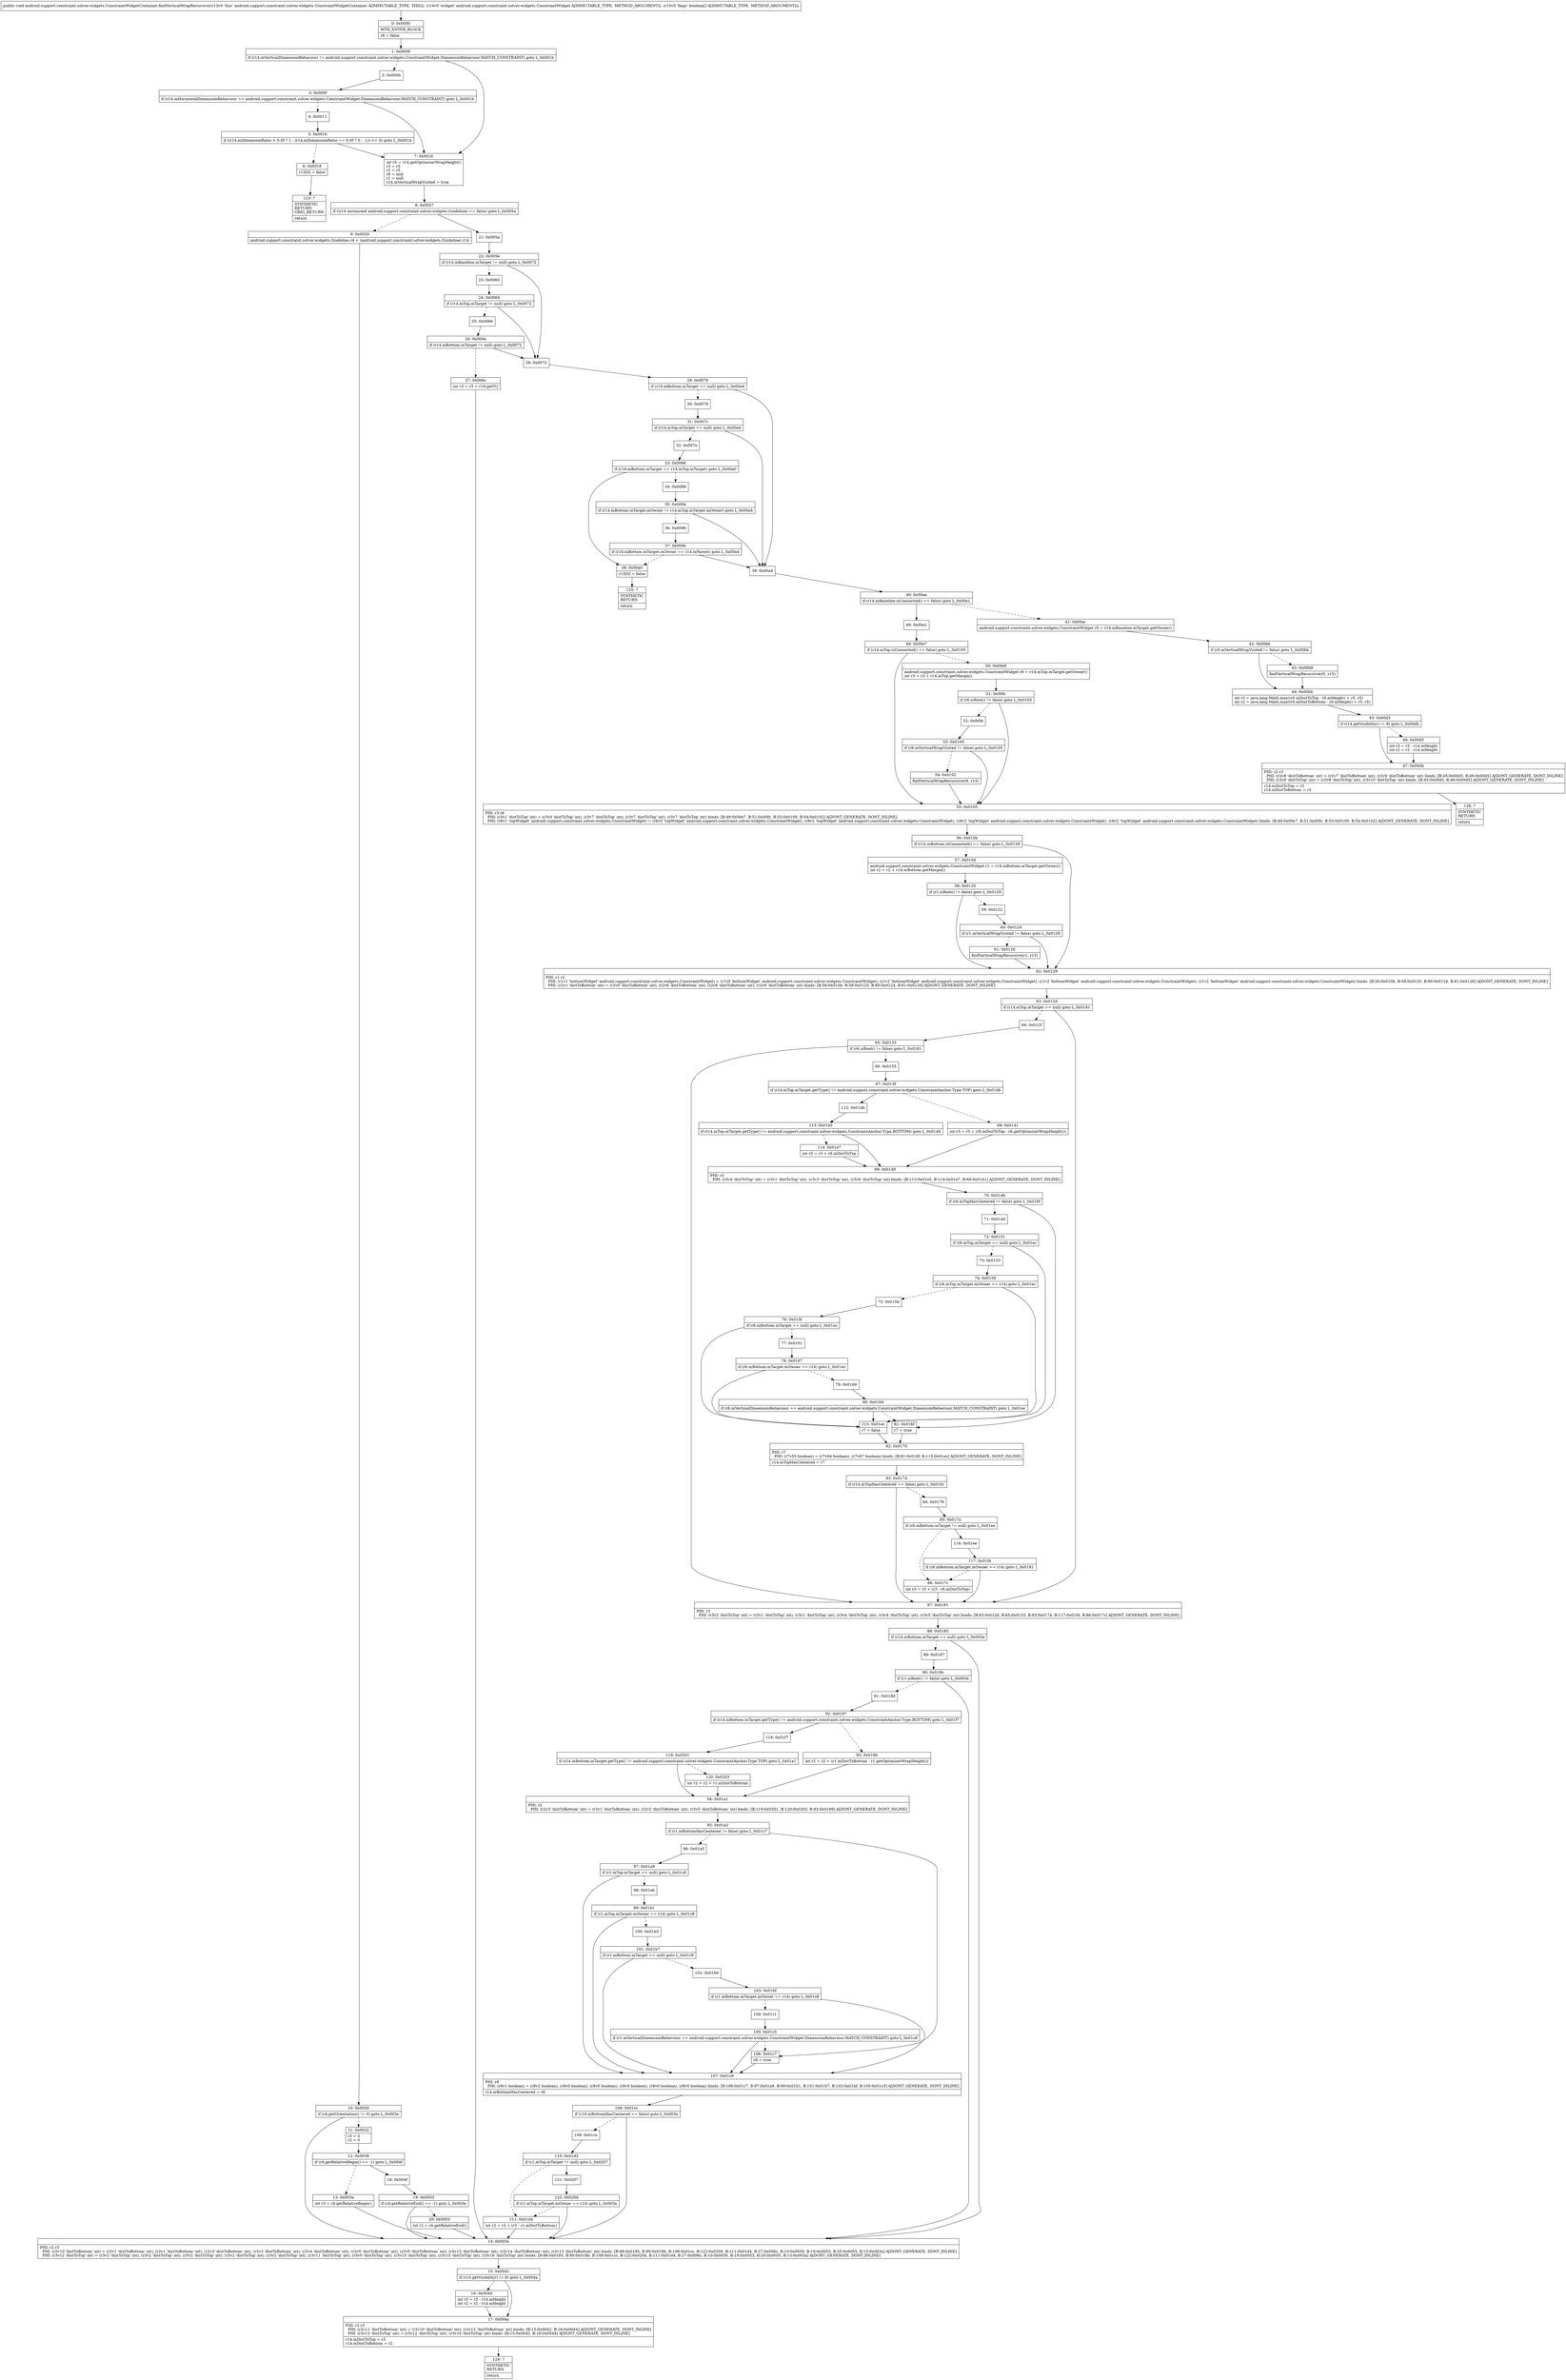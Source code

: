 digraph "CFG forandroid.support.constraint.solver.widgets.ConstraintWidgetContainer.findVerticalWrapRecursive(Landroid\/support\/constraint\/solver\/widgets\/ConstraintWidget;[Z)V" {
Node_0 [shape=record,label="{0\:\ 0x0000|MTH_ENTER_BLOCK\l|r8 = false\l}"];
Node_1 [shape=record,label="{1\:\ 0x0009|if (r14.mVerticalDimensionBehaviour != android.support.constraint.solver.widgets.ConstraintWidget.DimensionBehaviour.MATCH_CONSTRAINT) goto L_0x001b\l}"];
Node_2 [shape=record,label="{2\:\ 0x000b}"];
Node_3 [shape=record,label="{3\:\ 0x000f|if (r14.mHorizontalDimensionBehaviour == android.support.constraint.solver.widgets.ConstraintWidget.DimensionBehaviour.MATCH_CONSTRAINT) goto L_0x001b\l}"];
Node_4 [shape=record,label="{4\:\ 0x0011}"];
Node_5 [shape=record,label="{5\:\ 0x0016|if ((r14.mDimensionRatio \> 0.0f ? 1 : (r14.mDimensionRatio == 0.0f ? 0 : \-1)) \<= 0) goto L_0x001b\l}"];
Node_6 [shape=record,label="{6\:\ 0x0018|r15[0] = false\l}"];
Node_7 [shape=record,label="{7\:\ 0x001b|int r5 = r14.getOptimizerWrapHeight()\lr3 = r5\lr2 = r5\lr6 = null\lr1 = null\lr14.mVerticalWrapVisited = true\l}"];
Node_8 [shape=record,label="{8\:\ 0x0027|if ((r14 instanceof android.support.constraint.solver.widgets.Guideline) == false) goto L_0x005a\l}"];
Node_9 [shape=record,label="{9\:\ 0x0029|android.support.constraint.solver.widgets.Guideline r4 = (android.support.constraint.solver.widgets.Guideline) r14\l}"];
Node_10 [shape=record,label="{10\:\ 0x0030|if (r4.getOrientation() != 0) goto L_0x003e\l}"];
Node_11 [shape=record,label="{11\:\ 0x0032|r3 = 0\lr2 = 0\l}"];
Node_12 [shape=record,label="{12\:\ 0x0038|if (r4.getRelativeBegin() == \-1) goto L_0x004f\l}"];
Node_13 [shape=record,label="{13\:\ 0x003a|int r3 = r4.getRelativeBegin()\l}"];
Node_14 [shape=record,label="{14\:\ 0x003e|PHI: r2 r3 \l  PHI: (r2v10 'distToBottom' int) = (r2v1 'distToBottom' int), (r2v1 'distToBottom' int), (r2v3 'distToBottom' int), (r2v3 'distToBottom' int), (r2v4 'distToBottom' int), (r2v0 'distToBottom' int), (r2v0 'distToBottom' int), (r2v13 'distToBottom' int), (r2v14 'distToBottom' int), (r2v13 'distToBottom' int) binds: [B:88:0x0185, B:90:0x018b, B:108:0x01cc, B:122:0x020d, B:111:0x01d4, B:27:0x006c, B:10:0x0030, B:19:0x0053, B:20:0x0055, B:13:0x003a] A[DONT_GENERATE, DONT_INLINE]\l  PHI: (r3v12 'distToTop' int) = (r3v2 'distToTop' int), (r3v2 'distToTop' int), (r3v2 'distToTop' int), (r3v2 'distToTop' int), (r3v2 'distToTop' int), (r3v11 'distToTop' int), (r3v0 'distToTop' int), (r3v15 'distToTop' int), (r3v15 'distToTop' int), (r3v16 'distToTop' int) binds: [B:88:0x0185, B:90:0x018b, B:108:0x01cc, B:122:0x020d, B:111:0x01d4, B:27:0x006c, B:10:0x0030, B:19:0x0053, B:20:0x0055, B:13:0x003a] A[DONT_GENERATE, DONT_INLINE]\l}"];
Node_15 [shape=record,label="{15\:\ 0x0042|if (r14.getVisibility() != 8) goto L_0x004a\l}"];
Node_16 [shape=record,label="{16\:\ 0x0044|int r3 = r3 \- r14.mHeight\lint r2 = r2 \- r14.mHeight\l}"];
Node_17 [shape=record,label="{17\:\ 0x004a|PHI: r2 r3 \l  PHI: (r2v11 'distToBottom' int) = (r2v10 'distToBottom' int), (r2v12 'distToBottom' int) binds: [B:15:0x0042, B:16:0x0044] A[DONT_GENERATE, DONT_INLINE]\l  PHI: (r3v13 'distToTop' int) = (r3v12 'distToTop' int), (r3v14 'distToTop' int) binds: [B:15:0x0042, B:16:0x0044] A[DONT_GENERATE, DONT_INLINE]\l|r14.mDistToTop = r3\lr14.mDistToBottom = r2\l}"];
Node_18 [shape=record,label="{18\:\ 0x004f}"];
Node_19 [shape=record,label="{19\:\ 0x0053|if (r4.getRelativeEnd() == \-1) goto L_0x003e\l}"];
Node_20 [shape=record,label="{20\:\ 0x0055|int r2 = r4.getRelativeEnd()\l}"];
Node_21 [shape=record,label="{21\:\ 0x005a}"];
Node_22 [shape=record,label="{22\:\ 0x005e|if (r14.mBaseline.mTarget != null) goto L_0x0072\l}"];
Node_23 [shape=record,label="{23\:\ 0x0060}"];
Node_24 [shape=record,label="{24\:\ 0x0064|if (r14.mTop.mTarget != null) goto L_0x0072\l}"];
Node_25 [shape=record,label="{25\:\ 0x0066}"];
Node_26 [shape=record,label="{26\:\ 0x006a|if (r14.mBottom.mTarget != null) goto L_0x0072\l}"];
Node_27 [shape=record,label="{27\:\ 0x006c|int r3 = r3 + r14.getY()\l}"];
Node_28 [shape=record,label="{28\:\ 0x0072}"];
Node_29 [shape=record,label="{29\:\ 0x0076|if (r14.mBottom.mTarget == null) goto L_0x00a4\l}"];
Node_30 [shape=record,label="{30\:\ 0x0078}"];
Node_31 [shape=record,label="{31\:\ 0x007c|if (r14.mTop.mTarget == null) goto L_0x00a4\l}"];
Node_32 [shape=record,label="{32\:\ 0x007e}"];
Node_33 [shape=record,label="{33\:\ 0x0086|if (r14.mBottom.mTarget == r14.mTop.mTarget) goto L_0x00a0\l}"];
Node_34 [shape=record,label="{34\:\ 0x0088}"];
Node_35 [shape=record,label="{35\:\ 0x0094|if (r14.mBottom.mTarget.mOwner != r14.mTop.mTarget.mOwner) goto L_0x00a4\l}"];
Node_36 [shape=record,label="{36\:\ 0x0096}"];
Node_37 [shape=record,label="{37\:\ 0x009e|if (r14.mBottom.mTarget.mOwner == r14.mParent) goto L_0x00a4\l}"];
Node_38 [shape=record,label="{38\:\ 0x00a0|r15[0] = false\l}"];
Node_39 [shape=record,label="{39\:\ 0x00a4}"];
Node_40 [shape=record,label="{40\:\ 0x00aa|if (r14.mBaseline.isConnected() == false) goto L_0x00e1\l}"];
Node_41 [shape=record,label="{41\:\ 0x00ac|android.support.constraint.solver.widgets.ConstraintWidget r0 = r14.mBaseline.mTarget.getOwner()\l}"];
Node_42 [shape=record,label="{42\:\ 0x00b6|if (r0.mVerticalWrapVisited != false) goto L_0x00bb\l}"];
Node_43 [shape=record,label="{43\:\ 0x00b8|findVerticalWrapRecursive(r0, r15)\l}"];
Node_44 [shape=record,label="{44\:\ 0x00bb|int r3 = java.lang.Math.max((r0.mDistToTop \- r0.mHeight) + r5, r5)\lint r2 = java.lang.Math.max((r0.mDistToBottom \- r0.mHeight) + r5, r5)\l}"];
Node_45 [shape=record,label="{45\:\ 0x00d3|if (r14.getVisibility() != 8) goto L_0x00db\l}"];
Node_46 [shape=record,label="{46\:\ 0x00d5|int r3 = r3 \- r14.mHeight\lint r2 = r2 \- r14.mHeight\l}"];
Node_47 [shape=record,label="{47\:\ 0x00db|PHI: r2 r3 \l  PHI: (r2v8 'distToBottom' int) = (r2v7 'distToBottom' int), (r2v9 'distToBottom' int) binds: [B:45:0x00d3, B:46:0x00d5] A[DONT_GENERATE, DONT_INLINE]\l  PHI: (r3v9 'distToTop' int) = (r3v8 'distToTop' int), (r3v10 'distToTop' int) binds: [B:45:0x00d3, B:46:0x00d5] A[DONT_GENERATE, DONT_INLINE]\l|r14.mDistToTop = r3\lr14.mDistToBottom = r2\l}"];
Node_48 [shape=record,label="{48\:\ 0x00e1}"];
Node_49 [shape=record,label="{49\:\ 0x00e7|if (r14.mTop.isConnected() == false) goto L_0x0105\l}"];
Node_50 [shape=record,label="{50\:\ 0x00e9|android.support.constraint.solver.widgets.ConstraintWidget r6 = r14.mTop.mTarget.getOwner()\lint r3 = r3 + r14.mTop.getMargin()\l}"];
Node_51 [shape=record,label="{51\:\ 0x00fc|if (r6.isRoot() != false) goto L_0x0105\l}"];
Node_52 [shape=record,label="{52\:\ 0x00fe}"];
Node_53 [shape=record,label="{53\:\ 0x0100|if (r6.mVerticalWrapVisited != false) goto L_0x0105\l}"];
Node_54 [shape=record,label="{54\:\ 0x0102|findVerticalWrapRecursive(r6, r15)\l}"];
Node_55 [shape=record,label="{55\:\ 0x0105|PHI: r3 r6 \l  PHI: (r3v1 'distToTop' int) = (r3v0 'distToTop' int), (r3v7 'distToTop' int), (r3v7 'distToTop' int), (r3v7 'distToTop' int) binds: [B:49:0x00e7, B:51:0x00fc, B:53:0x0100, B:54:0x0102] A[DONT_GENERATE, DONT_INLINE]\l  PHI: (r6v1 'topWidget' android.support.constraint.solver.widgets.ConstraintWidget) = (r6v0 'topWidget' android.support.constraint.solver.widgets.ConstraintWidget), (r6v2 'topWidget' android.support.constraint.solver.widgets.ConstraintWidget), (r6v2 'topWidget' android.support.constraint.solver.widgets.ConstraintWidget), (r6v2 'topWidget' android.support.constraint.solver.widgets.ConstraintWidget) binds: [B:49:0x00e7, B:51:0x00fc, B:53:0x0100, B:54:0x0102] A[DONT_GENERATE, DONT_INLINE]\l}"];
Node_56 [shape=record,label="{56\:\ 0x010b|if (r14.mBottom.isConnected() == false) goto L_0x0129\l}"];
Node_57 [shape=record,label="{57\:\ 0x010d|android.support.constraint.solver.widgets.ConstraintWidget r1 = r14.mBottom.mTarget.getOwner()\lint r2 = r2 + r14.mBottom.getMargin()\l}"];
Node_58 [shape=record,label="{58\:\ 0x0120|if (r1.isRoot() != false) goto L_0x0129\l}"];
Node_59 [shape=record,label="{59\:\ 0x0122}"];
Node_60 [shape=record,label="{60\:\ 0x0124|if (r1.mVerticalWrapVisited != false) goto L_0x0129\l}"];
Node_61 [shape=record,label="{61\:\ 0x0126|findVerticalWrapRecursive(r1, r15)\l}"];
Node_62 [shape=record,label="{62\:\ 0x0129|PHI: r1 r2 \l  PHI: (r1v1 'bottomWidget' android.support.constraint.solver.widgets.ConstraintWidget) = (r1v0 'bottomWidget' android.support.constraint.solver.widgets.ConstraintWidget), (r1v2 'bottomWidget' android.support.constraint.solver.widgets.ConstraintWidget), (r1v2 'bottomWidget' android.support.constraint.solver.widgets.ConstraintWidget), (r1v2 'bottomWidget' android.support.constraint.solver.widgets.ConstraintWidget) binds: [B:56:0x010b, B:58:0x0120, B:60:0x0124, B:61:0x0126] A[DONT_GENERATE, DONT_INLINE]\l  PHI: (r2v1 'distToBottom' int) = (r2v0 'distToBottom' int), (r2v6 'distToBottom' int), (r2v6 'distToBottom' int), (r2v6 'distToBottom' int) binds: [B:56:0x010b, B:58:0x0120, B:60:0x0124, B:61:0x0126] A[DONT_GENERATE, DONT_INLINE]\l}"];
Node_63 [shape=record,label="{63\:\ 0x012d|if (r14.mTop.mTarget == null) goto L_0x0181\l}"];
Node_64 [shape=record,label="{64\:\ 0x012f}"];
Node_65 [shape=record,label="{65\:\ 0x0133|if (r6.isRoot() != false) goto L_0x0181\l}"];
Node_66 [shape=record,label="{66\:\ 0x0135}"];
Node_67 [shape=record,label="{67\:\ 0x013f|if (r14.mTop.mTarget.getType() != android.support.constraint.solver.widgets.ConstraintAnchor.Type.TOP) goto L_0x01db\l}"];
Node_68 [shape=record,label="{68\:\ 0x0141|int r3 = r3 + (r6.mDistToTop \- r6.getOptimizerWrapHeight())\l}"];
Node_69 [shape=record,label="{69\:\ 0x0149|PHI: r3 \l  PHI: (r3v4 'distToTop' int) = (r3v1 'distToTop' int), (r3v3 'distToTop' int), (r3v6 'distToTop' int) binds: [B:113:0x01e5, B:114:0x01e7, B:68:0x0141] A[DONT_GENERATE, DONT_INLINE]\l}"];
Node_70 [shape=record,label="{70\:\ 0x014b|if (r6.mTopHasCentered != false) goto L_0x016f\l}"];
Node_71 [shape=record,label="{71\:\ 0x014d}"];
Node_72 [shape=record,label="{72\:\ 0x0151|if (r6.mTop.mTarget == null) goto L_0x01ec\l}"];
Node_73 [shape=record,label="{73\:\ 0x0153}"];
Node_74 [shape=record,label="{74\:\ 0x0159|if (r6.mTop.mTarget.mOwner == r14) goto L_0x01ec\l}"];
Node_75 [shape=record,label="{75\:\ 0x015b}"];
Node_76 [shape=record,label="{76\:\ 0x015f|if (r6.mBottom.mTarget == null) goto L_0x01ec\l}"];
Node_77 [shape=record,label="{77\:\ 0x0161}"];
Node_78 [shape=record,label="{78\:\ 0x0167|if (r6.mBottom.mTarget.mOwner == r14) goto L_0x01ec\l}"];
Node_79 [shape=record,label="{79\:\ 0x0169}"];
Node_80 [shape=record,label="{80\:\ 0x016d|if (r6.mVerticalDimensionBehaviour == android.support.constraint.solver.widgets.ConstraintWidget.DimensionBehaviour.MATCH_CONSTRAINT) goto L_0x01ec\l}"];
Node_81 [shape=record,label="{81\:\ 0x016f|r7 = true\l}"];
Node_82 [shape=record,label="{82\:\ 0x0170|PHI: r7 \l  PHI: (r7v55 boolean) = (r7v64 boolean), (r7v67 boolean) binds: [B:81:0x016f, B:115:0x01ec] A[DONT_GENERATE, DONT_INLINE]\l|r14.mTopHasCentered = r7\l}"];
Node_83 [shape=record,label="{83\:\ 0x0174|if (r14.mTopHasCentered == false) goto L_0x0181\l}"];
Node_84 [shape=record,label="{84\:\ 0x0176}"];
Node_85 [shape=record,label="{85\:\ 0x017a|if (r6.mBottom.mTarget != null) goto L_0x01ee\l}"];
Node_86 [shape=record,label="{86\:\ 0x017c|int r3 = r3 + (r3 \- r6.mDistToTop)\l}"];
Node_87 [shape=record,label="{87\:\ 0x0181|PHI: r3 \l  PHI: (r3v2 'distToTop' int) = (r3v1 'distToTop' int), (r3v1 'distToTop' int), (r3v4 'distToTop' int), (r3v4 'distToTop' int), (r3v5 'distToTop' int) binds: [B:63:0x012d, B:65:0x0133, B:83:0x0174, B:117:0x01f4, B:86:0x017c] A[DONT_GENERATE, DONT_INLINE]\l}"];
Node_88 [shape=record,label="{88\:\ 0x0185|if (r14.mBottom.mTarget == null) goto L_0x003e\l}"];
Node_89 [shape=record,label="{89\:\ 0x0187}"];
Node_90 [shape=record,label="{90\:\ 0x018b|if (r1.isRoot() != false) goto L_0x003e\l}"];
Node_91 [shape=record,label="{91\:\ 0x018d}"];
Node_92 [shape=record,label="{92\:\ 0x0197|if (r14.mBottom.mTarget.getType() != android.support.constraint.solver.widgets.ConstraintAnchor.Type.BOTTOM) goto L_0x01f7\l}"];
Node_93 [shape=record,label="{93\:\ 0x0199|int r2 = r2 + (r1.mDistToBottom \- r1.getOptimizerWrapHeight())\l}"];
Node_94 [shape=record,label="{94\:\ 0x01a1|PHI: r2 \l  PHI: (r2v3 'distToBottom' int) = (r2v1 'distToBottom' int), (r2v2 'distToBottom' int), (r2v5 'distToBottom' int) binds: [B:119:0x0201, B:120:0x0203, B:93:0x0199] A[DONT_GENERATE, DONT_INLINE]\l}"];
Node_95 [shape=record,label="{95\:\ 0x01a3|if (r1.mBottomHasCentered != false) goto L_0x01c7\l}"];
Node_96 [shape=record,label="{96\:\ 0x01a5}"];
Node_97 [shape=record,label="{97\:\ 0x01a9|if (r1.mTop.mTarget == null) goto L_0x01c8\l}"];
Node_98 [shape=record,label="{98\:\ 0x01ab}"];
Node_99 [shape=record,label="{99\:\ 0x01b1|if (r1.mTop.mTarget.mOwner == r14) goto L_0x01c8\l}"];
Node_100 [shape=record,label="{100\:\ 0x01b3}"];
Node_101 [shape=record,label="{101\:\ 0x01b7|if (r1.mBottom.mTarget == null) goto L_0x01c8\l}"];
Node_102 [shape=record,label="{102\:\ 0x01b9}"];
Node_103 [shape=record,label="{103\:\ 0x01bf|if (r1.mBottom.mTarget.mOwner == r14) goto L_0x01c8\l}"];
Node_104 [shape=record,label="{104\:\ 0x01c1}"];
Node_105 [shape=record,label="{105\:\ 0x01c5|if (r1.mVerticalDimensionBehaviour == android.support.constraint.solver.widgets.ConstraintWidget.DimensionBehaviour.MATCH_CONSTRAINT) goto L_0x01c8\l}"];
Node_106 [shape=record,label="{106\:\ 0x01c7|r8 = true\l}"];
Node_107 [shape=record,label="{107\:\ 0x01c8|PHI: r8 \l  PHI: (r8v1 boolean) = (r8v2 boolean), (r8v0 boolean), (r8v0 boolean), (r8v0 boolean), (r8v0 boolean), (r8v0 boolean) binds: [B:106:0x01c7, B:97:0x01a9, B:99:0x01b1, B:101:0x01b7, B:103:0x01bf, B:105:0x01c5] A[DONT_GENERATE, DONT_INLINE]\l|r14.mBottomHasCentered = r8\l}"];
Node_108 [shape=record,label="{108\:\ 0x01cc|if (r14.mBottomHasCentered == false) goto L_0x003e\l}"];
Node_109 [shape=record,label="{109\:\ 0x01ce}"];
Node_110 [shape=record,label="{110\:\ 0x01d2|if (r1.mTop.mTarget != null) goto L_0x0207\l}"];
Node_111 [shape=record,label="{111\:\ 0x01d4|int r2 = r2 + (r2 \- r1.mDistToBottom)\l}"];
Node_112 [shape=record,label="{112\:\ 0x01db}"];
Node_113 [shape=record,label="{113\:\ 0x01e5|if (r14.mTop.mTarget.getType() != android.support.constraint.solver.widgets.ConstraintAnchor.Type.BOTTOM) goto L_0x0149\l}"];
Node_114 [shape=record,label="{114\:\ 0x01e7|int r3 = r3 + r6.mDistToTop\l}"];
Node_115 [shape=record,label="{115\:\ 0x01ec|r7 = false\l}"];
Node_116 [shape=record,label="{116\:\ 0x01ee}"];
Node_117 [shape=record,label="{117\:\ 0x01f4|if (r6.mBottom.mTarget.mOwner == r14) goto L_0x0181\l}"];
Node_118 [shape=record,label="{118\:\ 0x01f7}"];
Node_119 [shape=record,label="{119\:\ 0x0201|if (r14.mBottom.mTarget.getType() != android.support.constraint.solver.widgets.ConstraintAnchor.Type.TOP) goto L_0x01a1\l}"];
Node_120 [shape=record,label="{120\:\ 0x0203|int r2 = r2 + r1.mDistToBottom\l}"];
Node_121 [shape=record,label="{121\:\ 0x0207}"];
Node_122 [shape=record,label="{122\:\ 0x020d|if (r1.mTop.mTarget.mOwner == r14) goto L_0x003e\l}"];
Node_123 [shape=record,label="{123\:\ ?|SYNTHETIC\lRETURN\lORIG_RETURN\l|return\l}"];
Node_124 [shape=record,label="{124\:\ ?|SYNTHETIC\lRETURN\l|return\l}"];
Node_125 [shape=record,label="{125\:\ ?|SYNTHETIC\lRETURN\l|return\l}"];
Node_126 [shape=record,label="{126\:\ ?|SYNTHETIC\lRETURN\l|return\l}"];
MethodNode[shape=record,label="{public void android.support.constraint.solver.widgets.ConstraintWidgetContainer.findVerticalWrapRecursive((r13v0 'this' android.support.constraint.solver.widgets.ConstraintWidgetContainer A[IMMUTABLE_TYPE, THIS]), (r14v0 'widget' android.support.constraint.solver.widgets.ConstraintWidget A[IMMUTABLE_TYPE, METHOD_ARGUMENT]), (r15v0 'flags' boolean[] A[IMMUTABLE_TYPE, METHOD_ARGUMENT])) }"];
MethodNode -> Node_0;
Node_0 -> Node_1;
Node_1 -> Node_2[style=dashed];
Node_1 -> Node_7;
Node_2 -> Node_3;
Node_3 -> Node_4[style=dashed];
Node_3 -> Node_7;
Node_4 -> Node_5;
Node_5 -> Node_6[style=dashed];
Node_5 -> Node_7;
Node_6 -> Node_123;
Node_7 -> Node_8;
Node_8 -> Node_9[style=dashed];
Node_8 -> Node_21;
Node_9 -> Node_10;
Node_10 -> Node_11[style=dashed];
Node_10 -> Node_14;
Node_11 -> Node_12;
Node_12 -> Node_13[style=dashed];
Node_12 -> Node_18;
Node_13 -> Node_14;
Node_14 -> Node_15;
Node_15 -> Node_16[style=dashed];
Node_15 -> Node_17;
Node_16 -> Node_17;
Node_17 -> Node_124;
Node_18 -> Node_19;
Node_19 -> Node_14;
Node_19 -> Node_20[style=dashed];
Node_20 -> Node_14;
Node_21 -> Node_22;
Node_22 -> Node_23[style=dashed];
Node_22 -> Node_28;
Node_23 -> Node_24;
Node_24 -> Node_25[style=dashed];
Node_24 -> Node_28;
Node_25 -> Node_26;
Node_26 -> Node_27[style=dashed];
Node_26 -> Node_28;
Node_27 -> Node_14;
Node_28 -> Node_29;
Node_29 -> Node_30[style=dashed];
Node_29 -> Node_39;
Node_30 -> Node_31;
Node_31 -> Node_32[style=dashed];
Node_31 -> Node_39;
Node_32 -> Node_33;
Node_33 -> Node_34[style=dashed];
Node_33 -> Node_38;
Node_34 -> Node_35;
Node_35 -> Node_36[style=dashed];
Node_35 -> Node_39;
Node_36 -> Node_37;
Node_37 -> Node_38[style=dashed];
Node_37 -> Node_39;
Node_38 -> Node_125;
Node_39 -> Node_40;
Node_40 -> Node_41[style=dashed];
Node_40 -> Node_48;
Node_41 -> Node_42;
Node_42 -> Node_43[style=dashed];
Node_42 -> Node_44;
Node_43 -> Node_44;
Node_44 -> Node_45;
Node_45 -> Node_46[style=dashed];
Node_45 -> Node_47;
Node_46 -> Node_47;
Node_47 -> Node_126;
Node_48 -> Node_49;
Node_49 -> Node_50[style=dashed];
Node_49 -> Node_55;
Node_50 -> Node_51;
Node_51 -> Node_52[style=dashed];
Node_51 -> Node_55;
Node_52 -> Node_53;
Node_53 -> Node_54[style=dashed];
Node_53 -> Node_55;
Node_54 -> Node_55;
Node_55 -> Node_56;
Node_56 -> Node_57[style=dashed];
Node_56 -> Node_62;
Node_57 -> Node_58;
Node_58 -> Node_59[style=dashed];
Node_58 -> Node_62;
Node_59 -> Node_60;
Node_60 -> Node_61[style=dashed];
Node_60 -> Node_62;
Node_61 -> Node_62;
Node_62 -> Node_63;
Node_63 -> Node_64[style=dashed];
Node_63 -> Node_87;
Node_64 -> Node_65;
Node_65 -> Node_66[style=dashed];
Node_65 -> Node_87;
Node_66 -> Node_67;
Node_67 -> Node_68[style=dashed];
Node_67 -> Node_112;
Node_68 -> Node_69;
Node_69 -> Node_70;
Node_70 -> Node_71[style=dashed];
Node_70 -> Node_81;
Node_71 -> Node_72;
Node_72 -> Node_73[style=dashed];
Node_72 -> Node_115;
Node_73 -> Node_74;
Node_74 -> Node_75[style=dashed];
Node_74 -> Node_115;
Node_75 -> Node_76;
Node_76 -> Node_77[style=dashed];
Node_76 -> Node_115;
Node_77 -> Node_78;
Node_78 -> Node_79[style=dashed];
Node_78 -> Node_115;
Node_79 -> Node_80;
Node_80 -> Node_81[style=dashed];
Node_80 -> Node_115;
Node_81 -> Node_82;
Node_82 -> Node_83;
Node_83 -> Node_84[style=dashed];
Node_83 -> Node_87;
Node_84 -> Node_85;
Node_85 -> Node_86[style=dashed];
Node_85 -> Node_116;
Node_86 -> Node_87;
Node_87 -> Node_88;
Node_88 -> Node_14;
Node_88 -> Node_89[style=dashed];
Node_89 -> Node_90;
Node_90 -> Node_14;
Node_90 -> Node_91[style=dashed];
Node_91 -> Node_92;
Node_92 -> Node_93[style=dashed];
Node_92 -> Node_118;
Node_93 -> Node_94;
Node_94 -> Node_95;
Node_95 -> Node_96[style=dashed];
Node_95 -> Node_106;
Node_96 -> Node_97;
Node_97 -> Node_98[style=dashed];
Node_97 -> Node_107;
Node_98 -> Node_99;
Node_99 -> Node_100[style=dashed];
Node_99 -> Node_107;
Node_100 -> Node_101;
Node_101 -> Node_102[style=dashed];
Node_101 -> Node_107;
Node_102 -> Node_103;
Node_103 -> Node_104[style=dashed];
Node_103 -> Node_107;
Node_104 -> Node_105;
Node_105 -> Node_106[style=dashed];
Node_105 -> Node_107;
Node_106 -> Node_107;
Node_107 -> Node_108;
Node_108 -> Node_14;
Node_108 -> Node_109[style=dashed];
Node_109 -> Node_110;
Node_110 -> Node_111[style=dashed];
Node_110 -> Node_121;
Node_111 -> Node_14;
Node_112 -> Node_113;
Node_113 -> Node_69;
Node_113 -> Node_114[style=dashed];
Node_114 -> Node_69;
Node_115 -> Node_82;
Node_116 -> Node_117;
Node_117 -> Node_87;
Node_117 -> Node_86[style=dashed];
Node_118 -> Node_119;
Node_119 -> Node_94;
Node_119 -> Node_120[style=dashed];
Node_120 -> Node_94;
Node_121 -> Node_122;
Node_122 -> Node_14;
Node_122 -> Node_111[style=dashed];
}

